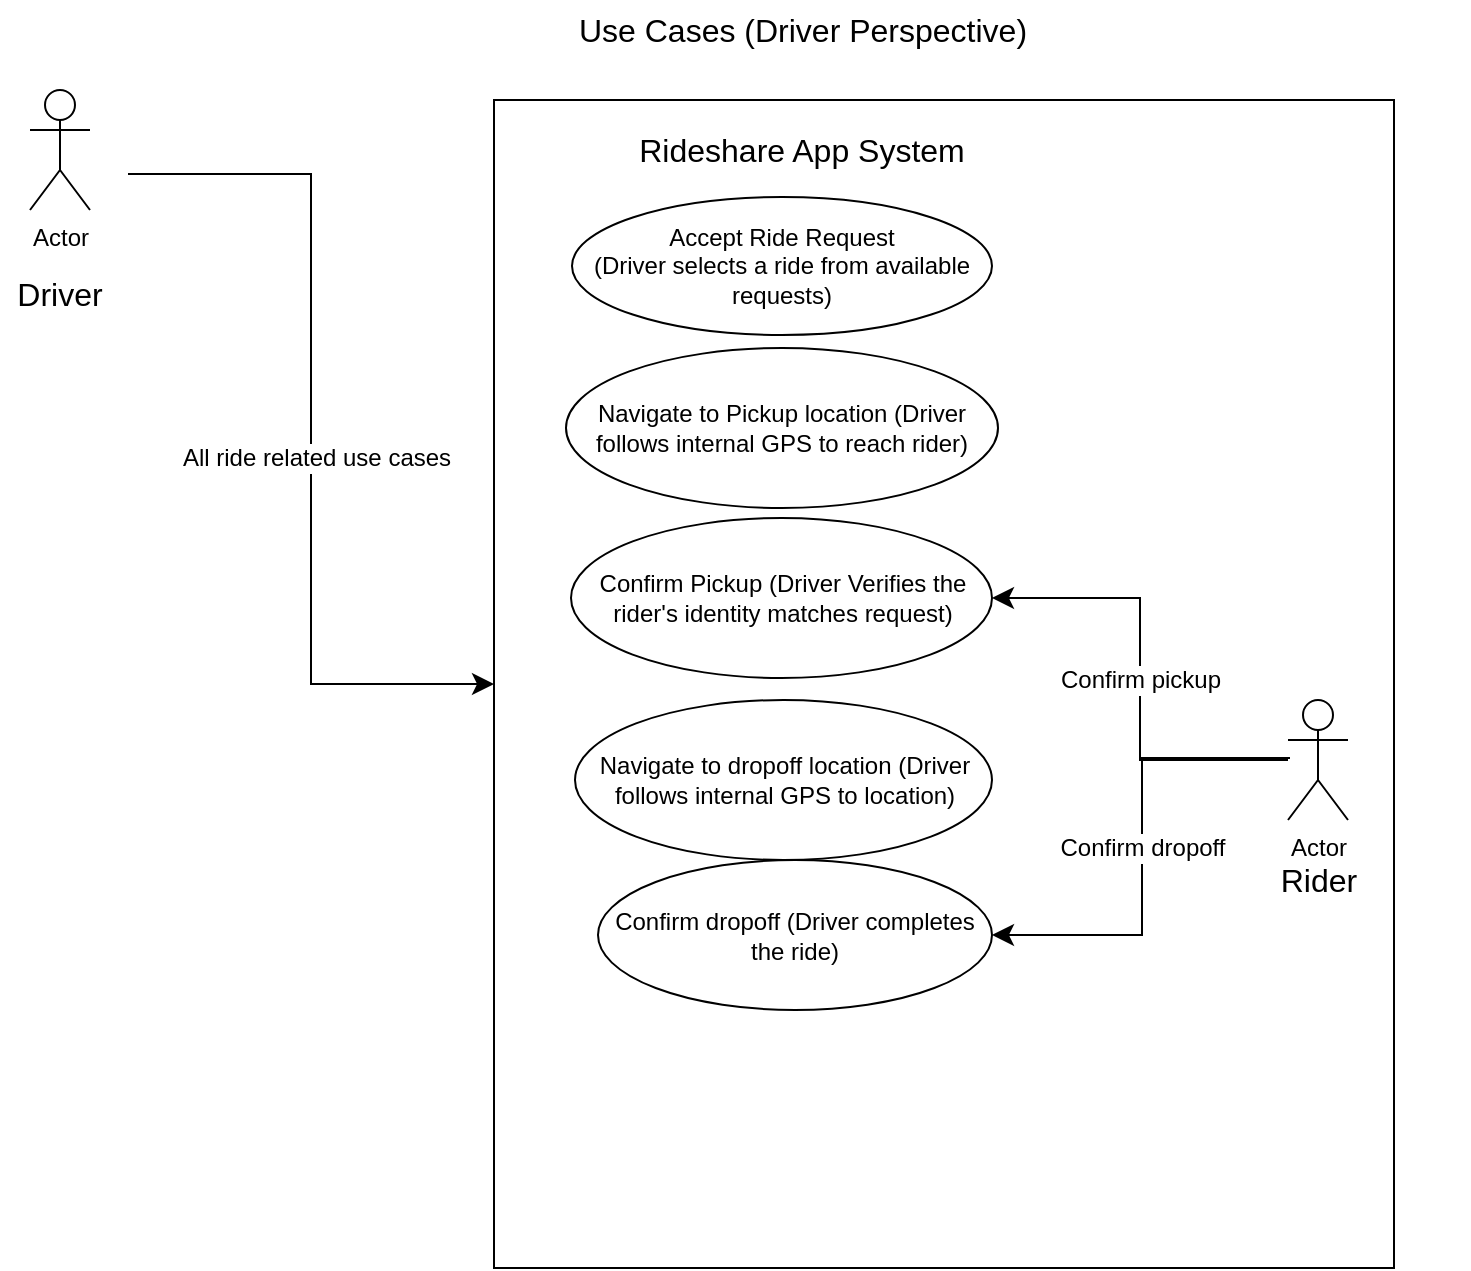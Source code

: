 <mxfile version="26.0.16">
  <diagram name="Page-1" id="ojCLRU5_vDYizBbqlncM">
    <mxGraphModel dx="2121" dy="1415" grid="0" gridSize="10" guides="1" tooltips="1" connect="1" arrows="1" fold="1" page="0" pageScale="1" pageWidth="850" pageHeight="1100" math="0" shadow="0">
      <root>
        <mxCell id="0" />
        <mxCell id="1" parent="0" />
        <mxCell id="95dVnbdJfCDKgmokxEq8-3" value="Actor" style="shape=umlActor;verticalLabelPosition=bottom;verticalAlign=top;html=1;outlineConnect=0;" vertex="1" parent="1">
          <mxGeometry x="-578" y="-175" width="30" height="60" as="geometry" />
        </mxCell>
        <mxCell id="95dVnbdJfCDKgmokxEq8-4" value="Driver" style="text;strokeColor=none;fillColor=none;html=1;align=center;verticalAlign=middle;whiteSpace=wrap;rounded=0;fontSize=16;" vertex="1" parent="1">
          <mxGeometry x="-593" y="-88" width="60" height="30" as="geometry" />
        </mxCell>
        <mxCell id="95dVnbdJfCDKgmokxEq8-6" value="" style="rounded=0;whiteSpace=wrap;html=1;" vertex="1" parent="1">
          <mxGeometry x="-346" y="-170" width="450" height="584" as="geometry" />
        </mxCell>
        <mxCell id="95dVnbdJfCDKgmokxEq8-7" value="Rideshare App System" style="text;strokeColor=none;fillColor=none;html=1;align=center;verticalAlign=middle;whiteSpace=wrap;rounded=0;fontSize=16;" vertex="1" parent="1">
          <mxGeometry x="-331.75" y="-160" width="279.5" height="30" as="geometry" />
        </mxCell>
        <mxCell id="95dVnbdJfCDKgmokxEq8-8" value="Accept Ride Request&lt;div&gt;(Driver selects a ride from available requests)&lt;/div&gt;" style="ellipse;whiteSpace=wrap;html=1;" vertex="1" parent="1">
          <mxGeometry x="-307" y="-121.5" width="210" height="69" as="geometry" />
        </mxCell>
        <mxCell id="95dVnbdJfCDKgmokxEq8-10" value="Use Cases (Driver Perspective)" style="text;strokeColor=none;fillColor=none;html=1;align=center;verticalAlign=middle;whiteSpace=wrap;rounded=0;fontSize=16;" vertex="1" parent="1">
          <mxGeometry x="-320.25" y="-220" width="256.5" height="30" as="geometry" />
        </mxCell>
        <mxCell id="95dVnbdJfCDKgmokxEq8-11" value="Navigate to Pickup location (Driver follows internal GPS to reach rider)" style="ellipse;whiteSpace=wrap;html=1;" vertex="1" parent="1">
          <mxGeometry x="-310" y="-46" width="216" height="80" as="geometry" />
        </mxCell>
        <mxCell id="95dVnbdJfCDKgmokxEq8-12" value="Confirm Pickup (Driver Verifies the rider&#39;s identity matches request)" style="ellipse;whiteSpace=wrap;html=1;" vertex="1" parent="1">
          <mxGeometry x="-307.5" y="39" width="210.5" height="80" as="geometry" />
        </mxCell>
        <mxCell id="95dVnbdJfCDKgmokxEq8-13" value="Navigate to dropoff location (Driver follows internal GPS to location)" style="ellipse;whiteSpace=wrap;html=1;" vertex="1" parent="1">
          <mxGeometry x="-305.5" y="130" width="208.5" height="80" as="geometry" />
        </mxCell>
        <mxCell id="95dVnbdJfCDKgmokxEq8-14" value="Confirm dropoff (Driver completes the ride)" style="ellipse;whiteSpace=wrap;html=1;" vertex="1" parent="1">
          <mxGeometry x="-294" y="210" width="197" height="75" as="geometry" />
        </mxCell>
        <mxCell id="95dVnbdJfCDKgmokxEq8-17" value="" style="edgeStyle=elbowEdgeStyle;elbow=horizontal;endArrow=classic;html=1;curved=0;rounded=0;endSize=8;startSize=8;fontSize=12;" edge="1" parent="1" target="95dVnbdJfCDKgmokxEq8-6">
          <mxGeometry width="50" height="50" relative="1" as="geometry">
            <mxPoint x="-529" y="-133" as="sourcePoint" />
            <mxPoint x="-384" y="-183" as="targetPoint" />
          </mxGeometry>
        </mxCell>
        <mxCell id="95dVnbdJfCDKgmokxEq8-26" value="All ride related use cases" style="edgeLabel;html=1;align=center;verticalAlign=middle;resizable=0;points=[];fontSize=12;" vertex="1" connectable="0" parent="95dVnbdJfCDKgmokxEq8-17">
          <mxGeometry x="0.066" y="2" relative="1" as="geometry">
            <mxPoint as="offset" />
          </mxGeometry>
        </mxCell>
        <mxCell id="95dVnbdJfCDKgmokxEq8-18" value="Actor" style="shape=umlActor;verticalLabelPosition=bottom;verticalAlign=top;html=1;outlineConnect=0;" vertex="1" parent="1">
          <mxGeometry x="51" y="130" width="30" height="60" as="geometry" />
        </mxCell>
        <mxCell id="95dVnbdJfCDKgmokxEq8-19" value="Rider" style="text;strokeColor=none;fillColor=none;html=1;align=center;verticalAlign=middle;whiteSpace=wrap;rounded=0;fontSize=16;direction=south;" vertex="1" parent="1">
          <mxGeometry x="-9.5" y="190" width="151" height="60" as="geometry" />
        </mxCell>
        <mxCell id="95dVnbdJfCDKgmokxEq8-20" value="Confirm pickup" style="edgeStyle=elbowEdgeStyle;elbow=horizontal;endArrow=classic;html=1;curved=0;rounded=0;endSize=8;startSize=8;fontSize=12;" edge="1" parent="1" source="95dVnbdJfCDKgmokxEq8-18" target="95dVnbdJfCDKgmokxEq8-12">
          <mxGeometry width="50" height="50" relative="1" as="geometry">
            <mxPoint x="51" y="296" as="sourcePoint" />
            <mxPoint x="-384" y="183" as="targetPoint" />
          </mxGeometry>
        </mxCell>
        <mxCell id="95dVnbdJfCDKgmokxEq8-25" value="Confirm dropoff" style="edgeStyle=elbowEdgeStyle;elbow=horizontal;endArrow=classic;html=1;curved=0;rounded=0;endSize=8;startSize=8;fontSize=12;entryX=1;entryY=0.5;entryDx=0;entryDy=0;exitX=0.033;exitY=0.483;exitDx=0;exitDy=0;exitPerimeter=0;" edge="1" parent="1" source="95dVnbdJfCDKgmokxEq8-18" target="95dVnbdJfCDKgmokxEq8-14">
          <mxGeometry width="50" height="50" relative="1" as="geometry">
            <mxPoint x="-97" y="310" as="sourcePoint" />
            <mxPoint x="-47" y="260" as="targetPoint" />
            <Array as="points">
              <mxPoint x="-22" y="202" />
              <mxPoint x="-22" y="207" />
            </Array>
          </mxGeometry>
        </mxCell>
      </root>
    </mxGraphModel>
  </diagram>
</mxfile>
